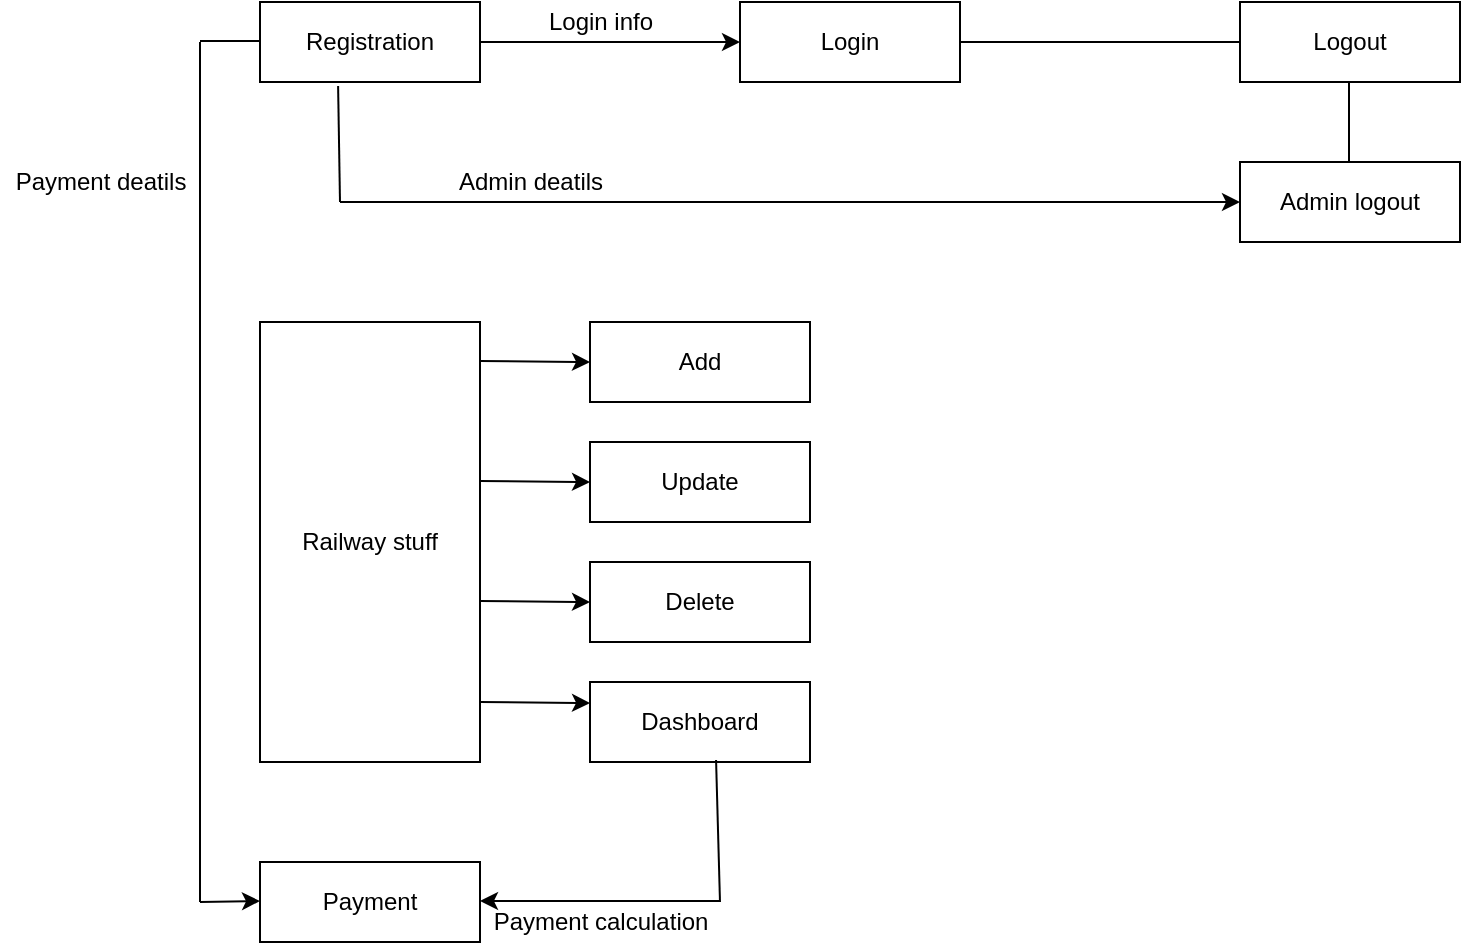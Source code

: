 <mxfile version="14.9.0" type="device"><diagram id="vU9xj6-sSmtHq2YfhRRs" name="Page-1"><mxGraphModel dx="1422" dy="794" grid="1" gridSize="10" guides="1" tooltips="1" connect="1" arrows="1" fold="1" page="1" pageScale="1" pageWidth="827" pageHeight="1169" math="0" shadow="0"><root><mxCell id="0"/><mxCell id="1" parent="0"/><mxCell id="rAMckc-KSly0GmuWVyB9-1" value="Text" style="text;html=1;resizable=0;autosize=1;align=center;verticalAlign=middle;points=[];fillColor=none;strokeColor=none;rounded=0;" vertex="1" parent="1"><mxGeometry x="185" y="90" width="40" height="20" as="geometry"/></mxCell><mxCell id="rAMckc-KSly0GmuWVyB9-2" value="Registration" style="rounded=0;whiteSpace=wrap;html=1;" vertex="1" parent="1"><mxGeometry x="150" y="80" width="110" height="40" as="geometry"/></mxCell><mxCell id="rAMckc-KSly0GmuWVyB9-3" value="Text" style="text;html=1;resizable=0;autosize=1;align=center;verticalAlign=middle;points=[];fillColor=none;strokeColor=none;rounded=0;" vertex="1" parent="1"><mxGeometry x="425" y="90" width="40" height="20" as="geometry"/></mxCell><mxCell id="rAMckc-KSly0GmuWVyB9-4" value="Login" style="rounded=0;whiteSpace=wrap;html=1;" vertex="1" parent="1"><mxGeometry x="390" y="80" width="110" height="40" as="geometry"/></mxCell><mxCell id="rAMckc-KSly0GmuWVyB9-5" value="Text" style="text;html=1;resizable=0;autosize=1;align=center;verticalAlign=middle;points=[];fillColor=none;strokeColor=none;rounded=0;" vertex="1" parent="1"><mxGeometry x="675" y="90" width="40" height="20" as="geometry"/></mxCell><mxCell id="rAMckc-KSly0GmuWVyB9-6" value="Logout" style="rounded=0;whiteSpace=wrap;html=1;" vertex="1" parent="1"><mxGeometry x="640" y="80" width="110" height="40" as="geometry"/></mxCell><mxCell id="rAMckc-KSly0GmuWVyB9-7" value="Text" style="text;html=1;resizable=0;autosize=1;align=center;verticalAlign=middle;points=[];fillColor=none;strokeColor=none;rounded=0;" vertex="1" parent="1"><mxGeometry x="675" y="170" width="40" height="20" as="geometry"/></mxCell><mxCell id="rAMckc-KSly0GmuWVyB9-8" value="Admin logout" style="rounded=0;whiteSpace=wrap;html=1;" vertex="1" parent="1"><mxGeometry x="640" y="160" width="110" height="40" as="geometry"/></mxCell><mxCell id="rAMckc-KSly0GmuWVyB9-9" value="Text" style="text;html=1;resizable=0;autosize=1;align=center;verticalAlign=middle;points=[];fillColor=none;strokeColor=none;rounded=0;" vertex="1" parent="1"><mxGeometry x="350" y="250" width="40" height="20" as="geometry"/></mxCell><mxCell id="rAMckc-KSly0GmuWVyB9-10" value="Add" style="rounded=0;whiteSpace=wrap;html=1;" vertex="1" parent="1"><mxGeometry x="315" y="240" width="110" height="40" as="geometry"/></mxCell><mxCell id="rAMckc-KSly0GmuWVyB9-11" value="Text" style="text;html=1;resizable=0;autosize=1;align=center;verticalAlign=middle;points=[];fillColor=none;strokeColor=none;rounded=0;" vertex="1" parent="1"><mxGeometry x="350" y="310" width="40" height="20" as="geometry"/></mxCell><mxCell id="rAMckc-KSly0GmuWVyB9-12" value="Update" style="rounded=0;whiteSpace=wrap;html=1;" vertex="1" parent="1"><mxGeometry x="315" y="300" width="110" height="40" as="geometry"/></mxCell><mxCell id="rAMckc-KSly0GmuWVyB9-13" value="Text" style="text;html=1;resizable=0;autosize=1;align=center;verticalAlign=middle;points=[];fillColor=none;strokeColor=none;rounded=0;" vertex="1" parent="1"><mxGeometry x="350" y="370" width="40" height="20" as="geometry"/></mxCell><mxCell id="rAMckc-KSly0GmuWVyB9-14" value="Delete" style="rounded=0;whiteSpace=wrap;html=1;" vertex="1" parent="1"><mxGeometry x="315" y="360" width="110" height="40" as="geometry"/></mxCell><mxCell id="rAMckc-KSly0GmuWVyB9-15" value="Text" style="text;html=1;resizable=0;autosize=1;align=center;verticalAlign=middle;points=[];fillColor=none;strokeColor=none;rounded=0;" vertex="1" parent="1"><mxGeometry x="350" y="430" width="40" height="20" as="geometry"/></mxCell><mxCell id="rAMckc-KSly0GmuWVyB9-16" value="Dashboard" style="rounded=0;whiteSpace=wrap;html=1;" vertex="1" parent="1"><mxGeometry x="315" y="420" width="110" height="40" as="geometry"/></mxCell><mxCell id="rAMckc-KSly0GmuWVyB9-17" value="Text" style="text;html=1;resizable=0;autosize=1;align=center;verticalAlign=middle;points=[];fillColor=none;strokeColor=none;rounded=0;" vertex="1" parent="1"><mxGeometry x="185" y="520" width="40" height="20" as="geometry"/></mxCell><mxCell id="rAMckc-KSly0GmuWVyB9-18" value="Payment" style="rounded=0;whiteSpace=wrap;html=1;" vertex="1" parent="1"><mxGeometry x="150" y="510" width="110" height="40" as="geometry"/></mxCell><mxCell id="rAMckc-KSly0GmuWVyB9-19" value="Text" style="text;html=1;resizable=0;autosize=1;align=center;verticalAlign=middle;points=[];fillColor=none;strokeColor=none;rounded=0;" vertex="1" parent="1"><mxGeometry x="185" y="290" width="40" height="20" as="geometry"/></mxCell><mxCell id="rAMckc-KSly0GmuWVyB9-20" value="Railway stuff" style="rounded=0;whiteSpace=wrap;html=1;" vertex="1" parent="1"><mxGeometry x="150" y="240" width="110" height="220" as="geometry"/></mxCell><mxCell id="rAMckc-KSly0GmuWVyB9-21" value="" style="endArrow=classic;html=1;exitX=1;exitY=0.5;exitDx=0;exitDy=0;entryX=0;entryY=0.5;entryDx=0;entryDy=0;" edge="1" parent="1" source="rAMckc-KSly0GmuWVyB9-2" target="rAMckc-KSly0GmuWVyB9-4"><mxGeometry width="50" height="50" relative="1" as="geometry"><mxPoint x="290" y="150" as="sourcePoint"/><mxPoint x="340" y="100" as="targetPoint"/></mxGeometry></mxCell><mxCell id="rAMckc-KSly0GmuWVyB9-22" value="" style="endArrow=classic;html=1;entryX=0;entryY=0.5;entryDx=0;entryDy=0;" edge="1" parent="1" target="rAMckc-KSly0GmuWVyB9-8"><mxGeometry width="50" height="50" relative="1" as="geometry"><mxPoint x="190" y="180" as="sourcePoint"/><mxPoint x="490" y="180" as="targetPoint"/></mxGeometry></mxCell><mxCell id="rAMckc-KSly0GmuWVyB9-24" value="" style="endArrow=classic;html=1;exitX=1;exitY=0.5;exitDx=0;exitDy=0;entryX=0;entryY=0.5;entryDx=0;entryDy=0;" edge="1" parent="1" target="rAMckc-KSly0GmuWVyB9-10"><mxGeometry width="50" height="50" relative="1" as="geometry"><mxPoint x="260" y="259.5" as="sourcePoint"/><mxPoint x="310" y="259.5" as="targetPoint"/></mxGeometry></mxCell><mxCell id="rAMckc-KSly0GmuWVyB9-25" value="" style="endArrow=classic;html=1;exitX=1;exitY=0.5;exitDx=0;exitDy=0;entryX=0;entryY=0.5;entryDx=0;entryDy=0;" edge="1" parent="1"><mxGeometry width="50" height="50" relative="1" as="geometry"><mxPoint x="260" y="319.5" as="sourcePoint"/><mxPoint x="315" y="320" as="targetPoint"/></mxGeometry></mxCell><mxCell id="rAMckc-KSly0GmuWVyB9-26" value="" style="endArrow=classic;html=1;exitX=1;exitY=0.5;exitDx=0;exitDy=0;entryX=0;entryY=0.5;entryDx=0;entryDy=0;" edge="1" parent="1"><mxGeometry width="50" height="50" relative="1" as="geometry"><mxPoint x="260" y="379.5" as="sourcePoint"/><mxPoint x="315" y="380" as="targetPoint"/></mxGeometry></mxCell><mxCell id="rAMckc-KSly0GmuWVyB9-27" value="" style="endArrow=classic;html=1;exitX=1;exitY=0.5;exitDx=0;exitDy=0;entryX=0;entryY=0.5;entryDx=0;entryDy=0;" edge="1" parent="1"><mxGeometry width="50" height="50" relative="1" as="geometry"><mxPoint x="260" y="430" as="sourcePoint"/><mxPoint x="315" y="430.5" as="targetPoint"/></mxGeometry></mxCell><mxCell id="rAMckc-KSly0GmuWVyB9-29" value="" style="endArrow=classic;html=1;" edge="1" parent="1"><mxGeometry width="50" height="50" relative="1" as="geometry"><mxPoint x="380" y="529.5" as="sourcePoint"/><mxPoint x="260" y="529.5" as="targetPoint"/></mxGeometry></mxCell><mxCell id="rAMckc-KSly0GmuWVyB9-30" value="" style="endArrow=none;html=1;entryX=0.355;entryY=1.05;entryDx=0;entryDy=0;entryPerimeter=0;" edge="1" parent="1" target="rAMckc-KSly0GmuWVyB9-2"><mxGeometry width="50" height="50" relative="1" as="geometry"><mxPoint x="190" y="180" as="sourcePoint"/><mxPoint x="190" y="130" as="targetPoint"/></mxGeometry></mxCell><mxCell id="rAMckc-KSly0GmuWVyB9-31" value="" style="endArrow=none;html=1;entryX=0;entryY=0.5;entryDx=0;entryDy=0;exitX=1;exitY=0.5;exitDx=0;exitDy=0;" edge="1" parent="1" source="rAMckc-KSly0GmuWVyB9-4" target="rAMckc-KSly0GmuWVyB9-6"><mxGeometry width="50" height="50" relative="1" as="geometry"><mxPoint x="530" y="125" as="sourcePoint"/><mxPoint x="580" y="75" as="targetPoint"/></mxGeometry></mxCell><mxCell id="rAMckc-KSly0GmuWVyB9-32" value="" style="endArrow=none;html=1;" edge="1" parent="1"><mxGeometry width="50" height="50" relative="1" as="geometry"><mxPoint x="694.5" y="160" as="sourcePoint"/><mxPoint x="694.5" y="120" as="targetPoint"/></mxGeometry></mxCell><mxCell id="rAMckc-KSly0GmuWVyB9-33" value="" style="endArrow=classic;html=1;" edge="1" parent="1"><mxGeometry width="50" height="50" relative="1" as="geometry"><mxPoint x="120" y="530" as="sourcePoint"/><mxPoint x="150" y="529.5" as="targetPoint"/></mxGeometry></mxCell><mxCell id="rAMckc-KSly0GmuWVyB9-34" value="" style="endArrow=none;html=1;" edge="1" parent="1"><mxGeometry width="50" height="50" relative="1" as="geometry"><mxPoint x="120" y="530" as="sourcePoint"/><mxPoint x="120" y="100" as="targetPoint"/></mxGeometry></mxCell><mxCell id="rAMckc-KSly0GmuWVyB9-35" value="" style="endArrow=none;html=1;" edge="1" parent="1"><mxGeometry width="50" height="50" relative="1" as="geometry"><mxPoint x="120" y="99.5" as="sourcePoint"/><mxPoint x="150" y="99.5" as="targetPoint"/></mxGeometry></mxCell><mxCell id="rAMckc-KSly0GmuWVyB9-36" value="" style="endArrow=none;html=1;entryX=0.573;entryY=0.975;entryDx=0;entryDy=0;entryPerimeter=0;" edge="1" parent="1" target="rAMckc-KSly0GmuWVyB9-16"><mxGeometry width="50" height="50" relative="1" as="geometry"><mxPoint x="380" y="530" as="sourcePoint"/><mxPoint x="380" y="470" as="targetPoint"/></mxGeometry></mxCell><mxCell id="rAMckc-KSly0GmuWVyB9-37" value="Payment deatils" style="text;html=1;resizable=0;autosize=1;align=center;verticalAlign=middle;points=[];fillColor=none;strokeColor=none;rounded=0;" vertex="1" parent="1"><mxGeometry x="20" y="160" width="100" height="20" as="geometry"/></mxCell><mxCell id="rAMckc-KSly0GmuWVyB9-38" value="Admin deatils" style="text;html=1;resizable=0;autosize=1;align=center;verticalAlign=middle;points=[];fillColor=none;strokeColor=none;rounded=0;" vertex="1" parent="1"><mxGeometry x="240" y="160" width="90" height="20" as="geometry"/></mxCell><mxCell id="rAMckc-KSly0GmuWVyB9-39" value="Payment calculation" style="text;html=1;resizable=0;autosize=1;align=center;verticalAlign=middle;points=[];fillColor=none;strokeColor=none;rounded=0;" vertex="1" parent="1"><mxGeometry x="260" y="530" width="120" height="20" as="geometry"/></mxCell><mxCell id="rAMckc-KSly0GmuWVyB9-40" value="Login info" style="text;html=1;resizable=0;autosize=1;align=center;verticalAlign=middle;points=[];fillColor=none;strokeColor=none;rounded=0;" vertex="1" parent="1"><mxGeometry x="285" y="80" width="70" height="20" as="geometry"/></mxCell></root></mxGraphModel></diagram></mxfile>